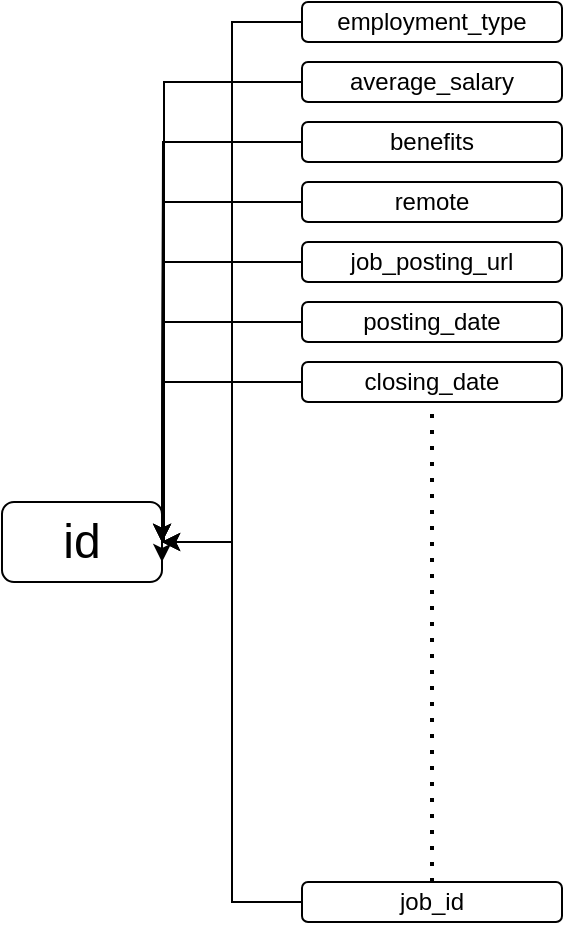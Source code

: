 <mxfile version="22.0.4" type="github">
  <diagram name="Page-1" id="tFmNbdUPkvcq_imEsI5G">
    <mxGraphModel dx="926" dy="517" grid="1" gridSize="10" guides="1" tooltips="1" connect="1" arrows="1" fold="1" page="1" pageScale="1" pageWidth="827" pageHeight="1169" math="0" shadow="0">
      <root>
        <mxCell id="0" />
        <mxCell id="1" parent="0" />
        <mxCell id="wjkS-nop4glrnqGhYLFe-7" style="edgeStyle=orthogonalEdgeStyle;rounded=0;orthogonalLoop=1;jettySize=auto;html=1;entryX=1;entryY=0.5;entryDx=0;entryDy=0;" edge="1" parent="1" source="wjkS-nop4glrnqGhYLFe-1" target="wjkS-nop4glrnqGhYLFe-2">
          <mxGeometry relative="1" as="geometry">
            <mxPoint x="210" y="300" as="targetPoint" />
          </mxGeometry>
        </mxCell>
        <mxCell id="wjkS-nop4glrnqGhYLFe-1" value="&lt;font style=&quot;font-size: 12px;&quot;&gt;employment_type&lt;/font&gt;" style="rounded=1;whiteSpace=wrap;html=1;" vertex="1" parent="1">
          <mxGeometry x="250" y="10" width="130" height="20" as="geometry" />
        </mxCell>
        <mxCell id="wjkS-nop4glrnqGhYLFe-2" value="&lt;font style=&quot;font-size: 24px;&quot;&gt;id&lt;/font&gt;" style="rounded=1;whiteSpace=wrap;html=1;" vertex="1" parent="1">
          <mxGeometry x="100" y="260" width="80" height="40" as="geometry" />
        </mxCell>
        <mxCell id="wjkS-nop4glrnqGhYLFe-16" style="edgeStyle=orthogonalEdgeStyle;rounded=0;orthogonalLoop=1;jettySize=auto;html=1;" edge="1" parent="1" source="wjkS-nop4glrnqGhYLFe-8">
          <mxGeometry relative="1" as="geometry">
            <mxPoint x="180" y="280" as="targetPoint" />
            <Array as="points">
              <mxPoint x="181" y="50" />
            </Array>
          </mxGeometry>
        </mxCell>
        <mxCell id="wjkS-nop4glrnqGhYLFe-8" value="&lt;font style=&quot;font-size: 12px;&quot;&gt;average_salary&lt;/font&gt;" style="rounded=1;whiteSpace=wrap;html=1;" vertex="1" parent="1">
          <mxGeometry x="250" y="40" width="130" height="20" as="geometry" />
        </mxCell>
        <mxCell id="wjkS-nop4glrnqGhYLFe-17" style="edgeStyle=orthogonalEdgeStyle;rounded=0;orthogonalLoop=1;jettySize=auto;html=1;" edge="1" parent="1" source="wjkS-nop4glrnqGhYLFe-9">
          <mxGeometry relative="1" as="geometry">
            <mxPoint x="180" y="280" as="targetPoint" />
          </mxGeometry>
        </mxCell>
        <mxCell id="wjkS-nop4glrnqGhYLFe-9" value="&lt;font style=&quot;font-size: 12px;&quot;&gt;benefits&lt;/font&gt;" style="rounded=1;whiteSpace=wrap;html=1;" vertex="1" parent="1">
          <mxGeometry x="250" y="70" width="130" height="20" as="geometry" />
        </mxCell>
        <mxCell id="wjkS-nop4glrnqGhYLFe-18" style="edgeStyle=orthogonalEdgeStyle;rounded=0;orthogonalLoop=1;jettySize=auto;html=1;" edge="1" parent="1" source="wjkS-nop4glrnqGhYLFe-10">
          <mxGeometry relative="1" as="geometry">
            <mxPoint x="180" y="290" as="targetPoint" />
          </mxGeometry>
        </mxCell>
        <mxCell id="wjkS-nop4glrnqGhYLFe-10" value="&lt;font style=&quot;font-size: 12px;&quot;&gt;remote&lt;/font&gt;" style="rounded=1;whiteSpace=wrap;html=1;" vertex="1" parent="1">
          <mxGeometry x="250" y="100" width="130" height="20" as="geometry" />
        </mxCell>
        <mxCell id="wjkS-nop4glrnqGhYLFe-19" style="edgeStyle=orthogonalEdgeStyle;rounded=0;orthogonalLoop=1;jettySize=auto;html=1;" edge="1" parent="1" source="wjkS-nop4glrnqGhYLFe-11">
          <mxGeometry relative="1" as="geometry">
            <mxPoint x="180" y="280" as="targetPoint" />
          </mxGeometry>
        </mxCell>
        <mxCell id="wjkS-nop4glrnqGhYLFe-11" value="&lt;font style=&quot;font-size: 12px;&quot;&gt;job_posting_url&lt;/font&gt;" style="rounded=1;whiteSpace=wrap;html=1;" vertex="1" parent="1">
          <mxGeometry x="250" y="130" width="130" height="20" as="geometry" />
        </mxCell>
        <mxCell id="wjkS-nop4glrnqGhYLFe-20" style="edgeStyle=orthogonalEdgeStyle;rounded=0;orthogonalLoop=1;jettySize=auto;html=1;" edge="1" parent="1" source="wjkS-nop4glrnqGhYLFe-12">
          <mxGeometry relative="1" as="geometry">
            <mxPoint x="180" y="280" as="targetPoint" />
          </mxGeometry>
        </mxCell>
        <mxCell id="wjkS-nop4glrnqGhYLFe-12" value="&lt;font style=&quot;font-size: 12px;&quot;&gt;posting_date&lt;/font&gt;" style="rounded=1;whiteSpace=wrap;html=1;" vertex="1" parent="1">
          <mxGeometry x="250" y="160" width="130" height="20" as="geometry" />
        </mxCell>
        <mxCell id="wjkS-nop4glrnqGhYLFe-21" style="edgeStyle=orthogonalEdgeStyle;rounded=0;orthogonalLoop=1;jettySize=auto;html=1;" edge="1" parent="1" source="wjkS-nop4glrnqGhYLFe-13">
          <mxGeometry relative="1" as="geometry">
            <mxPoint x="180" y="280" as="targetPoint" />
          </mxGeometry>
        </mxCell>
        <mxCell id="wjkS-nop4glrnqGhYLFe-13" value="&lt;font style=&quot;font-size: 12px;&quot;&gt;closing_date&lt;/font&gt;" style="rounded=1;whiteSpace=wrap;html=1;" vertex="1" parent="1">
          <mxGeometry x="250" y="190" width="130" height="20" as="geometry" />
        </mxCell>
        <mxCell id="wjkS-nop4glrnqGhYLFe-15" style="edgeStyle=orthogonalEdgeStyle;rounded=0;orthogonalLoop=1;jettySize=auto;html=1;entryX=1;entryY=0.5;entryDx=0;entryDy=0;" edge="1" parent="1" source="wjkS-nop4glrnqGhYLFe-14" target="wjkS-nop4glrnqGhYLFe-2">
          <mxGeometry relative="1" as="geometry" />
        </mxCell>
        <mxCell id="wjkS-nop4glrnqGhYLFe-14" value="&lt;font style=&quot;font-size: 12px;&quot;&gt;job_id&lt;/font&gt;" style="rounded=1;whiteSpace=wrap;html=1;" vertex="1" parent="1">
          <mxGeometry x="250" y="450" width="130" height="20" as="geometry" />
        </mxCell>
        <mxCell id="wjkS-nop4glrnqGhYLFe-22" value="" style="endArrow=none;dashed=1;html=1;dashPattern=1 3;strokeWidth=2;rounded=0;exitX=0.5;exitY=0;exitDx=0;exitDy=0;entryX=0.5;entryY=1;entryDx=0;entryDy=0;" edge="1" parent="1" source="wjkS-nop4glrnqGhYLFe-14" target="wjkS-nop4glrnqGhYLFe-13">
          <mxGeometry width="50" height="50" relative="1" as="geometry">
            <mxPoint x="410" y="290" as="sourcePoint" />
            <mxPoint x="460" y="240" as="targetPoint" />
            <Array as="points" />
          </mxGeometry>
        </mxCell>
      </root>
    </mxGraphModel>
  </diagram>
</mxfile>
